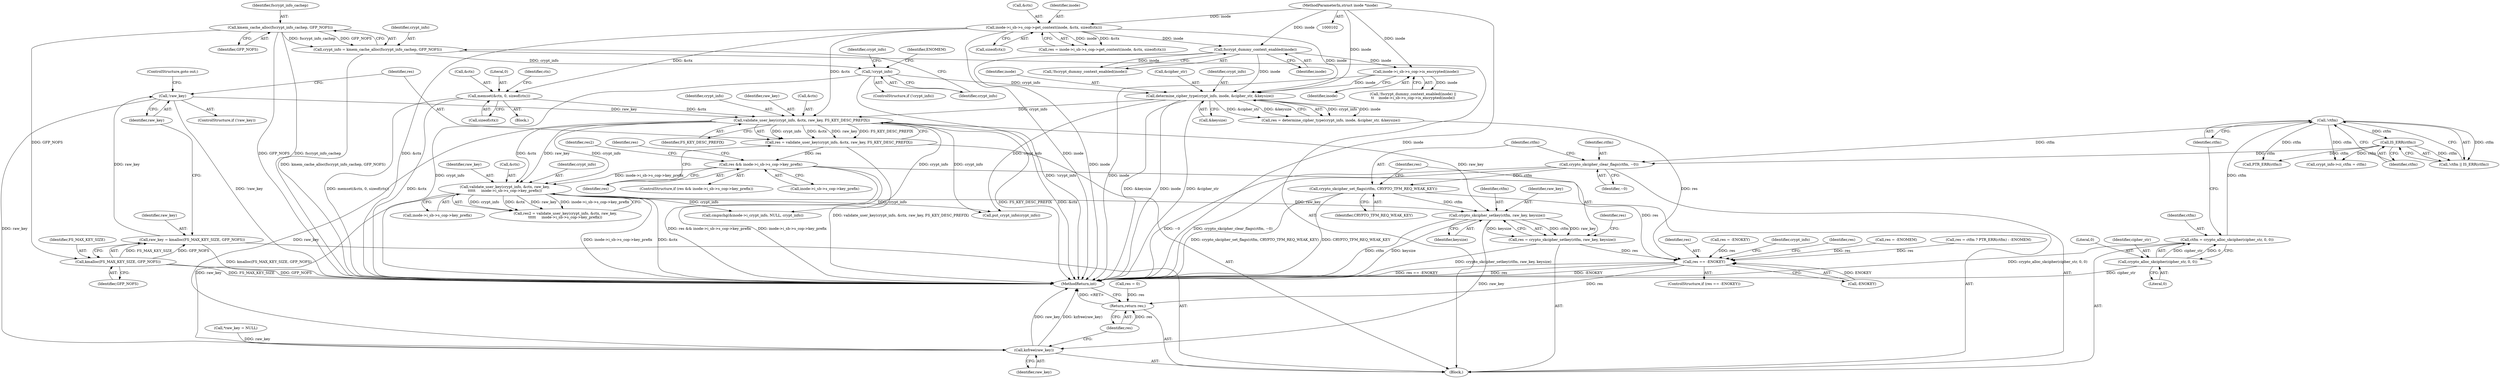 digraph "0_linux_1b53cf9815bb4744958d41f3795d5d5a1d365e2d_1@API" {
"1000384" [label="(Call,crypto_skcipher_setkey(ctfm, raw_key, keysize))"];
"1000379" [label="(Call,crypto_skcipher_set_flags(ctfm, CRYPTO_TFM_REQ_WEAK_KEY))"];
"1000376" [label="(Call,crypto_skcipher_clear_flags(ctfm, ~0))"];
"1000357" [label="(Call,!ctfm)"];
"1000349" [label="(Call,ctfm = crypto_alloc_skcipher(cipher_str, 0, 0))"];
"1000351" [label="(Call,crypto_alloc_skcipher(cipher_str, 0, 0))"];
"1000359" [label="(Call,IS_ERR(ctfm))"];
"1000299" [label="(Call,validate_user_key(crypt_info, &ctx, raw_key, FS_KEY_DESC_PREFIX))"];
"1000274" [label="(Call,determine_cipher_type(crypt_info, inode, &cipher_str, &keysize))"];
"1000230" [label="(Call,!crypt_info)"];
"1000224" [label="(Call,crypt_info = kmem_cache_alloc(fscrypt_info_cachep, GFP_NOFS))"];
"1000226" [label="(Call,kmem_cache_alloc(fscrypt_info_cachep, GFP_NOFS))"];
"1000163" [label="(Call,fscrypt_dummy_context_enabled(inode))"];
"1000149" [label="(Call,inode->i_sb->s_cop->get_context(inode, &ctx, sizeof(ctx)))"];
"1000103" [label="(MethodParameterIn,struct inode *inode)"];
"1000165" [label="(Call,inode->i_sb->s_cop->is_encrypted(inode))"];
"1000169" [label="(Call,memset(&ctx, 0, sizeof(ctx)))"];
"1000294" [label="(Call,!raw_key)"];
"1000288" [label="(Call,raw_key = kmalloc(FS_MAX_KEY_SIZE, GFP_NOFS))"];
"1000290" [label="(Call,kmalloc(FS_MAX_KEY_SIZE, GFP_NOFS))"];
"1000319" [label="(Call,validate_user_key(crypt_info, &ctx, raw_key,\n\t\t\t\t\t     inode->i_sb->s_cop->key_prefix))"];
"1000306" [label="(Call,res && inode->i_sb->s_cop->key_prefix)"];
"1000297" [label="(Call,res = validate_user_key(crypt_info, &ctx, raw_key, FS_KEY_DESC_PREFIX))"];
"1000382" [label="(Call,res = crypto_skcipher_setkey(ctfm, raw_key, keysize))"];
"1000406" [label="(Call,res == -ENOKEY)"];
"1000417" [label="(Return,return res;)"];
"1000415" [label="(Call,kzfree(raw_key))"];
"1000381" [label="(Identifier,CRYPTO_TFM_REQ_WEAK_KEY)"];
"1000354" [label="(Literal,0)"];
"1000296" [label="(ControlStructure,goto out;)"];
"1000228" [label="(Identifier,GFP_NOFS)"];
"1000272" [label="(Call,res = determine_cipher_type(crypt_info, inode, &cipher_str, &keysize))"];
"1000153" [label="(Call,sizeof(ctx))"];
"1000103" [label="(MethodParameterIn,struct inode *inode)"];
"1000386" [label="(Identifier,raw_key)"];
"1000300" [label="(Identifier,crypt_info)"];
"1000177" [label="(Identifier,ctx)"];
"1000150" [label="(Identifier,inode)"];
"1000317" [label="(Call,res2 = validate_user_key(crypt_info, &ctx, raw_key,\n\t\t\t\t\t     inode->i_sb->s_cop->key_prefix))"];
"1000411" [label="(Identifier,res)"];
"1000351" [label="(Call,crypto_alloc_skcipher(cipher_str, 0, 0))"];
"1000111" [label="(Call,*raw_key = NULL)"];
"1000169" [label="(Call,memset(&ctx, 0, sizeof(ctx)))"];
"1000378" [label="(Identifier,~0)"];
"1000297" [label="(Call,res = validate_user_key(crypt_info, &ctx, raw_key, FS_KEY_DESC_PREFIX))"];
"1000413" [label="(Call,put_crypt_info(crypt_info))"];
"1000276" [label="(Identifier,inode)"];
"1000104" [label="(Block,)"];
"1000318" [label="(Identifier,res2)"];
"1000393" [label="(Call,cmpxchg(&inode->i_crypt_info, NULL, crypt_info))"];
"1000277" [label="(Call,&cipher_str)"];
"1000166" [label="(Identifier,inode)"];
"1000385" [label="(Identifier,ctfm)"];
"1000350" [label="(Identifier,ctfm)"];
"1000226" [label="(Call,kmem_cache_alloc(fscrypt_info_cachep, GFP_NOFS))"];
"1000320" [label="(Identifier,crypt_info)"];
"1000162" [label="(Call,!fscrypt_dummy_context_enabled(inode))"];
"1000417" [label="(Return,return res;)"];
"1000408" [label="(Call,-ENOKEY)"];
"1000163" [label="(Call,fscrypt_dummy_context_enabled(inode))"];
"1000405" [label="(ControlStructure,if (res == -ENOKEY))"];
"1000346" [label="(Identifier,res)"];
"1000284" [label="(Call,res = -ENOMEM)"];
"1000147" [label="(Call,res = inode->i_sb->s_cop->get_context(inode, &ctx, sizeof(ctx)))"];
"1000275" [label="(Identifier,crypt_info)"];
"1000415" [label="(Call,kzfree(raw_key))"];
"1000229" [label="(ControlStructure,if (!crypt_info))"];
"1000274" [label="(Call,determine_cipher_type(crypt_info, inode, &cipher_str, &keysize))"];
"1000366" [label="(Call,PTR_ERR(ctfm))"];
"1000298" [label="(Identifier,res)"];
"1000376" [label="(Call,crypto_skcipher_clear_flags(ctfm, ~0))"];
"1000305" [label="(ControlStructure,if (res && inode->i_sb->s_cop->key_prefix))"];
"1000324" [label="(Call,inode->i_sb->s_cop->key_prefix)"];
"1000303" [label="(Identifier,raw_key)"];
"1000234" [label="(Identifier,ENOMEM)"];
"1000295" [label="(Identifier,raw_key)"];
"1000352" [label="(Identifier,cipher_str)"];
"1000279" [label="(Call,&keysize)"];
"1000416" [label="(Identifier,raw_key)"];
"1000362" [label="(Call,res = ctfm ? PTR_ERR(ctfm) : -ENOMEM)"];
"1000237" [label="(Identifier,crypt_info)"];
"1000323" [label="(Identifier,raw_key)"];
"1000353" [label="(Literal,0)"];
"1000387" [label="(Identifier,keysize)"];
"1000173" [label="(Call,sizeof(ctx))"];
"1000170" [label="(Call,&ctx)"];
"1000308" [label="(Call,inode->i_sb->s_cop->key_prefix)"];
"1000151" [label="(Call,&ctx)"];
"1000164" [label="(Identifier,inode)"];
"1000349" [label="(Call,ctfm = crypto_alloc_skcipher(cipher_str, 0, 0))"];
"1000383" [label="(Identifier,res)"];
"1000357" [label="(Call,!ctfm)"];
"1000356" [label="(Call,!ctfm || IS_ERR(ctfm))"];
"1000165" [label="(Call,inode->i_sb->s_cop->is_encrypted(inode))"];
"1000382" [label="(Call,res = crypto_skcipher_setkey(ctfm, raw_key, keysize))"];
"1000149" [label="(Call,inode->i_sb->s_cop->get_context(inode, &ctx, sizeof(ctx)))"];
"1000407" [label="(Identifier,res)"];
"1000371" [label="(Call,crypt_info->ci_ctfm = ctfm)"];
"1000339" [label="(Call,res = -ENOKEY)"];
"1000414" [label="(Identifier,crypt_info)"];
"1000225" [label="(Identifier,crypt_info)"];
"1000304" [label="(Identifier,FS_KEY_DESC_PREFIX)"];
"1000231" [label="(Identifier,crypt_info)"];
"1000360" [label="(Identifier,ctfm)"];
"1000307" [label="(Identifier,res)"];
"1000289" [label="(Identifier,raw_key)"];
"1000380" [label="(Identifier,ctfm)"];
"1000299" [label="(Call,validate_user_key(crypt_info, &ctx, raw_key, FS_KEY_DESC_PREFIX))"];
"1000291" [label="(Identifier,FS_MAX_KEY_SIZE)"];
"1000384" [label="(Call,crypto_skcipher_setkey(ctfm, raw_key, keysize))"];
"1000321" [label="(Call,&ctx)"];
"1000294" [label="(Call,!raw_key)"];
"1000227" [label="(Identifier,fscrypt_info_cachep)"];
"1000319" [label="(Call,validate_user_key(crypt_info, &ctx, raw_key,\n\t\t\t\t\t     inode->i_sb->s_cop->key_prefix))"];
"1000161" [label="(Call,!fscrypt_dummy_context_enabled(inode) ||\n\t\t    inode->i_sb->s_cop->is_encrypted(inode))"];
"1000359" [label="(Call,IS_ERR(ctfm))"];
"1000301" [label="(Call,&ctx)"];
"1000358" [label="(Identifier,ctfm)"];
"1000377" [label="(Identifier,ctfm)"];
"1000406" [label="(Call,res == -ENOKEY)"];
"1000290" [label="(Call,kmalloc(FS_MAX_KEY_SIZE, GFP_NOFS))"];
"1000230" [label="(Call,!crypt_info)"];
"1000292" [label="(Identifier,GFP_NOFS)"];
"1000306" [label="(Call,res && inode->i_sb->s_cop->key_prefix)"];
"1000419" [label="(MethodReturn,int)"];
"1000224" [label="(Call,crypt_info = kmem_cache_alloc(fscrypt_info_cachep, GFP_NOFS))"];
"1000288" [label="(Call,raw_key = kmalloc(FS_MAX_KEY_SIZE, GFP_NOFS))"];
"1000410" [label="(Call,res = 0)"];
"1000159" [label="(Block,)"];
"1000389" [label="(Identifier,res)"];
"1000379" [label="(Call,crypto_skcipher_set_flags(ctfm, CRYPTO_TFM_REQ_WEAK_KEY))"];
"1000418" [label="(Identifier,res)"];
"1000172" [label="(Literal,0)"];
"1000293" [label="(ControlStructure,if (!raw_key))"];
"1000384" -> "1000382"  [label="AST: "];
"1000384" -> "1000387"  [label="CFG: "];
"1000385" -> "1000384"  [label="AST: "];
"1000386" -> "1000384"  [label="AST: "];
"1000387" -> "1000384"  [label="AST: "];
"1000382" -> "1000384"  [label="CFG: "];
"1000384" -> "1000419"  [label="DDG: keysize"];
"1000384" -> "1000419"  [label="DDG: ctfm"];
"1000384" -> "1000382"  [label="DDG: ctfm"];
"1000384" -> "1000382"  [label="DDG: raw_key"];
"1000384" -> "1000382"  [label="DDG: keysize"];
"1000379" -> "1000384"  [label="DDG: ctfm"];
"1000299" -> "1000384"  [label="DDG: raw_key"];
"1000319" -> "1000384"  [label="DDG: raw_key"];
"1000384" -> "1000415"  [label="DDG: raw_key"];
"1000379" -> "1000104"  [label="AST: "];
"1000379" -> "1000381"  [label="CFG: "];
"1000380" -> "1000379"  [label="AST: "];
"1000381" -> "1000379"  [label="AST: "];
"1000383" -> "1000379"  [label="CFG: "];
"1000379" -> "1000419"  [label="DDG: crypto_skcipher_set_flags(ctfm, CRYPTO_TFM_REQ_WEAK_KEY)"];
"1000379" -> "1000419"  [label="DDG: CRYPTO_TFM_REQ_WEAK_KEY"];
"1000376" -> "1000379"  [label="DDG: ctfm"];
"1000376" -> "1000104"  [label="AST: "];
"1000376" -> "1000378"  [label="CFG: "];
"1000377" -> "1000376"  [label="AST: "];
"1000378" -> "1000376"  [label="AST: "];
"1000380" -> "1000376"  [label="CFG: "];
"1000376" -> "1000419"  [label="DDG: crypto_skcipher_clear_flags(ctfm, ~0)"];
"1000376" -> "1000419"  [label="DDG: ~0"];
"1000357" -> "1000376"  [label="DDG: ctfm"];
"1000359" -> "1000376"  [label="DDG: ctfm"];
"1000357" -> "1000356"  [label="AST: "];
"1000357" -> "1000358"  [label="CFG: "];
"1000358" -> "1000357"  [label="AST: "];
"1000360" -> "1000357"  [label="CFG: "];
"1000356" -> "1000357"  [label="CFG: "];
"1000357" -> "1000356"  [label="DDG: ctfm"];
"1000349" -> "1000357"  [label="DDG: ctfm"];
"1000357" -> "1000359"  [label="DDG: ctfm"];
"1000357" -> "1000366"  [label="DDG: ctfm"];
"1000357" -> "1000371"  [label="DDG: ctfm"];
"1000349" -> "1000104"  [label="AST: "];
"1000349" -> "1000351"  [label="CFG: "];
"1000350" -> "1000349"  [label="AST: "];
"1000351" -> "1000349"  [label="AST: "];
"1000358" -> "1000349"  [label="CFG: "];
"1000349" -> "1000419"  [label="DDG: crypto_alloc_skcipher(cipher_str, 0, 0)"];
"1000351" -> "1000349"  [label="DDG: cipher_str"];
"1000351" -> "1000349"  [label="DDG: 0"];
"1000351" -> "1000354"  [label="CFG: "];
"1000352" -> "1000351"  [label="AST: "];
"1000353" -> "1000351"  [label="AST: "];
"1000354" -> "1000351"  [label="AST: "];
"1000351" -> "1000419"  [label="DDG: cipher_str"];
"1000359" -> "1000356"  [label="AST: "];
"1000359" -> "1000360"  [label="CFG: "];
"1000360" -> "1000359"  [label="AST: "];
"1000356" -> "1000359"  [label="CFG: "];
"1000359" -> "1000356"  [label="DDG: ctfm"];
"1000359" -> "1000366"  [label="DDG: ctfm"];
"1000359" -> "1000371"  [label="DDG: ctfm"];
"1000299" -> "1000297"  [label="AST: "];
"1000299" -> "1000304"  [label="CFG: "];
"1000300" -> "1000299"  [label="AST: "];
"1000301" -> "1000299"  [label="AST: "];
"1000303" -> "1000299"  [label="AST: "];
"1000304" -> "1000299"  [label="AST: "];
"1000297" -> "1000299"  [label="CFG: "];
"1000299" -> "1000419"  [label="DDG: FS_KEY_DESC_PREFIX"];
"1000299" -> "1000419"  [label="DDG: &ctx"];
"1000299" -> "1000297"  [label="DDG: crypt_info"];
"1000299" -> "1000297"  [label="DDG: &ctx"];
"1000299" -> "1000297"  [label="DDG: raw_key"];
"1000299" -> "1000297"  [label="DDG: FS_KEY_DESC_PREFIX"];
"1000274" -> "1000299"  [label="DDG: crypt_info"];
"1000149" -> "1000299"  [label="DDG: &ctx"];
"1000169" -> "1000299"  [label="DDG: &ctx"];
"1000294" -> "1000299"  [label="DDG: raw_key"];
"1000299" -> "1000319"  [label="DDG: crypt_info"];
"1000299" -> "1000319"  [label="DDG: &ctx"];
"1000299" -> "1000319"  [label="DDG: raw_key"];
"1000299" -> "1000393"  [label="DDG: crypt_info"];
"1000299" -> "1000413"  [label="DDG: crypt_info"];
"1000299" -> "1000415"  [label="DDG: raw_key"];
"1000274" -> "1000272"  [label="AST: "];
"1000274" -> "1000279"  [label="CFG: "];
"1000275" -> "1000274"  [label="AST: "];
"1000276" -> "1000274"  [label="AST: "];
"1000277" -> "1000274"  [label="AST: "];
"1000279" -> "1000274"  [label="AST: "];
"1000272" -> "1000274"  [label="CFG: "];
"1000274" -> "1000419"  [label="DDG: inode"];
"1000274" -> "1000419"  [label="DDG: &cipher_str"];
"1000274" -> "1000419"  [label="DDG: &keysize"];
"1000274" -> "1000272"  [label="DDG: crypt_info"];
"1000274" -> "1000272"  [label="DDG: inode"];
"1000274" -> "1000272"  [label="DDG: &cipher_str"];
"1000274" -> "1000272"  [label="DDG: &keysize"];
"1000230" -> "1000274"  [label="DDG: crypt_info"];
"1000163" -> "1000274"  [label="DDG: inode"];
"1000165" -> "1000274"  [label="DDG: inode"];
"1000149" -> "1000274"  [label="DDG: inode"];
"1000103" -> "1000274"  [label="DDG: inode"];
"1000274" -> "1000413"  [label="DDG: crypt_info"];
"1000230" -> "1000229"  [label="AST: "];
"1000230" -> "1000231"  [label="CFG: "];
"1000231" -> "1000230"  [label="AST: "];
"1000234" -> "1000230"  [label="CFG: "];
"1000237" -> "1000230"  [label="CFG: "];
"1000230" -> "1000419"  [label="DDG: crypt_info"];
"1000230" -> "1000419"  [label="DDG: !crypt_info"];
"1000224" -> "1000230"  [label="DDG: crypt_info"];
"1000224" -> "1000104"  [label="AST: "];
"1000224" -> "1000226"  [label="CFG: "];
"1000225" -> "1000224"  [label="AST: "];
"1000226" -> "1000224"  [label="AST: "];
"1000231" -> "1000224"  [label="CFG: "];
"1000224" -> "1000419"  [label="DDG: kmem_cache_alloc(fscrypt_info_cachep, GFP_NOFS)"];
"1000226" -> "1000224"  [label="DDG: fscrypt_info_cachep"];
"1000226" -> "1000224"  [label="DDG: GFP_NOFS"];
"1000226" -> "1000228"  [label="CFG: "];
"1000227" -> "1000226"  [label="AST: "];
"1000228" -> "1000226"  [label="AST: "];
"1000226" -> "1000419"  [label="DDG: fscrypt_info_cachep"];
"1000226" -> "1000419"  [label="DDG: GFP_NOFS"];
"1000226" -> "1000290"  [label="DDG: GFP_NOFS"];
"1000163" -> "1000162"  [label="AST: "];
"1000163" -> "1000164"  [label="CFG: "];
"1000164" -> "1000163"  [label="AST: "];
"1000162" -> "1000163"  [label="CFG: "];
"1000163" -> "1000419"  [label="DDG: inode"];
"1000163" -> "1000162"  [label="DDG: inode"];
"1000149" -> "1000163"  [label="DDG: inode"];
"1000103" -> "1000163"  [label="DDG: inode"];
"1000163" -> "1000165"  [label="DDG: inode"];
"1000149" -> "1000147"  [label="AST: "];
"1000149" -> "1000153"  [label="CFG: "];
"1000150" -> "1000149"  [label="AST: "];
"1000151" -> "1000149"  [label="AST: "];
"1000153" -> "1000149"  [label="AST: "];
"1000147" -> "1000149"  [label="CFG: "];
"1000149" -> "1000419"  [label="DDG: &ctx"];
"1000149" -> "1000419"  [label="DDG: inode"];
"1000149" -> "1000147"  [label="DDG: inode"];
"1000149" -> "1000147"  [label="DDG: &ctx"];
"1000103" -> "1000149"  [label="DDG: inode"];
"1000149" -> "1000169"  [label="DDG: &ctx"];
"1000103" -> "1000102"  [label="AST: "];
"1000103" -> "1000419"  [label="DDG: inode"];
"1000103" -> "1000165"  [label="DDG: inode"];
"1000165" -> "1000161"  [label="AST: "];
"1000165" -> "1000166"  [label="CFG: "];
"1000166" -> "1000165"  [label="AST: "];
"1000161" -> "1000165"  [label="CFG: "];
"1000165" -> "1000419"  [label="DDG: inode"];
"1000165" -> "1000161"  [label="DDG: inode"];
"1000169" -> "1000159"  [label="AST: "];
"1000169" -> "1000173"  [label="CFG: "];
"1000170" -> "1000169"  [label="AST: "];
"1000172" -> "1000169"  [label="AST: "];
"1000173" -> "1000169"  [label="AST: "];
"1000177" -> "1000169"  [label="CFG: "];
"1000169" -> "1000419"  [label="DDG: memset(&ctx, 0, sizeof(ctx))"];
"1000169" -> "1000419"  [label="DDG: &ctx"];
"1000294" -> "1000293"  [label="AST: "];
"1000294" -> "1000295"  [label="CFG: "];
"1000295" -> "1000294"  [label="AST: "];
"1000296" -> "1000294"  [label="CFG: "];
"1000298" -> "1000294"  [label="CFG: "];
"1000294" -> "1000419"  [label="DDG: !raw_key"];
"1000288" -> "1000294"  [label="DDG: raw_key"];
"1000294" -> "1000415"  [label="DDG: raw_key"];
"1000288" -> "1000104"  [label="AST: "];
"1000288" -> "1000290"  [label="CFG: "];
"1000289" -> "1000288"  [label="AST: "];
"1000290" -> "1000288"  [label="AST: "];
"1000295" -> "1000288"  [label="CFG: "];
"1000288" -> "1000419"  [label="DDG: kmalloc(FS_MAX_KEY_SIZE, GFP_NOFS)"];
"1000290" -> "1000288"  [label="DDG: FS_MAX_KEY_SIZE"];
"1000290" -> "1000288"  [label="DDG: GFP_NOFS"];
"1000290" -> "1000292"  [label="CFG: "];
"1000291" -> "1000290"  [label="AST: "];
"1000292" -> "1000290"  [label="AST: "];
"1000290" -> "1000419"  [label="DDG: FS_MAX_KEY_SIZE"];
"1000290" -> "1000419"  [label="DDG: GFP_NOFS"];
"1000319" -> "1000317"  [label="AST: "];
"1000319" -> "1000324"  [label="CFG: "];
"1000320" -> "1000319"  [label="AST: "];
"1000321" -> "1000319"  [label="AST: "];
"1000323" -> "1000319"  [label="AST: "];
"1000324" -> "1000319"  [label="AST: "];
"1000317" -> "1000319"  [label="CFG: "];
"1000319" -> "1000419"  [label="DDG: inode->i_sb->s_cop->key_prefix"];
"1000319" -> "1000419"  [label="DDG: &ctx"];
"1000319" -> "1000317"  [label="DDG: crypt_info"];
"1000319" -> "1000317"  [label="DDG: &ctx"];
"1000319" -> "1000317"  [label="DDG: raw_key"];
"1000319" -> "1000317"  [label="DDG: inode->i_sb->s_cop->key_prefix"];
"1000306" -> "1000319"  [label="DDG: inode->i_sb->s_cop->key_prefix"];
"1000319" -> "1000393"  [label="DDG: crypt_info"];
"1000319" -> "1000413"  [label="DDG: crypt_info"];
"1000319" -> "1000415"  [label="DDG: raw_key"];
"1000306" -> "1000305"  [label="AST: "];
"1000306" -> "1000307"  [label="CFG: "];
"1000306" -> "1000308"  [label="CFG: "];
"1000307" -> "1000306"  [label="AST: "];
"1000308" -> "1000306"  [label="AST: "];
"1000318" -> "1000306"  [label="CFG: "];
"1000346" -> "1000306"  [label="CFG: "];
"1000306" -> "1000419"  [label="DDG: res && inode->i_sb->s_cop->key_prefix"];
"1000306" -> "1000419"  [label="DDG: inode->i_sb->s_cop->key_prefix"];
"1000297" -> "1000306"  [label="DDG: res"];
"1000306" -> "1000406"  [label="DDG: res"];
"1000297" -> "1000104"  [label="AST: "];
"1000298" -> "1000297"  [label="AST: "];
"1000307" -> "1000297"  [label="CFG: "];
"1000297" -> "1000419"  [label="DDG: validate_user_key(crypt_info, &ctx, raw_key, FS_KEY_DESC_PREFIX)"];
"1000382" -> "1000104"  [label="AST: "];
"1000383" -> "1000382"  [label="AST: "];
"1000389" -> "1000382"  [label="CFG: "];
"1000382" -> "1000419"  [label="DDG: crypto_skcipher_setkey(ctfm, raw_key, keysize)"];
"1000382" -> "1000406"  [label="DDG: res"];
"1000406" -> "1000405"  [label="AST: "];
"1000406" -> "1000408"  [label="CFG: "];
"1000407" -> "1000406"  [label="AST: "];
"1000408" -> "1000406"  [label="AST: "];
"1000411" -> "1000406"  [label="CFG: "];
"1000414" -> "1000406"  [label="CFG: "];
"1000406" -> "1000419"  [label="DDG: res"];
"1000406" -> "1000419"  [label="DDG: -ENOKEY"];
"1000406" -> "1000419"  [label="DDG: res == -ENOKEY"];
"1000272" -> "1000406"  [label="DDG: res"];
"1000339" -> "1000406"  [label="DDG: res"];
"1000362" -> "1000406"  [label="DDG: res"];
"1000284" -> "1000406"  [label="DDG: res"];
"1000408" -> "1000406"  [label="DDG: ENOKEY"];
"1000406" -> "1000417"  [label="DDG: res"];
"1000417" -> "1000104"  [label="AST: "];
"1000417" -> "1000418"  [label="CFG: "];
"1000418" -> "1000417"  [label="AST: "];
"1000419" -> "1000417"  [label="CFG: "];
"1000417" -> "1000419"  [label="DDG: <RET>"];
"1000418" -> "1000417"  [label="DDG: res"];
"1000410" -> "1000417"  [label="DDG: res"];
"1000415" -> "1000104"  [label="AST: "];
"1000415" -> "1000416"  [label="CFG: "];
"1000416" -> "1000415"  [label="AST: "];
"1000418" -> "1000415"  [label="CFG: "];
"1000415" -> "1000419"  [label="DDG: raw_key"];
"1000415" -> "1000419"  [label="DDG: kzfree(raw_key)"];
"1000111" -> "1000415"  [label="DDG: raw_key"];
}

